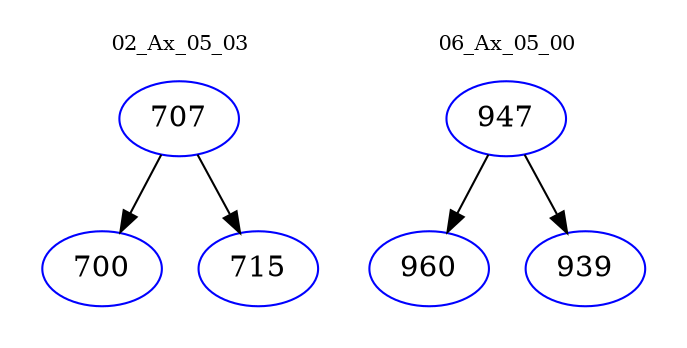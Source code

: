 digraph{
subgraph cluster_0 {
color = white
label = "02_Ax_05_03";
fontsize=10;
T0_707 [label="707", color="blue"]
T0_707 -> T0_700 [color="black"]
T0_700 [label="700", color="blue"]
T0_707 -> T0_715 [color="black"]
T0_715 [label="715", color="blue"]
}
subgraph cluster_1 {
color = white
label = "06_Ax_05_00";
fontsize=10;
T1_947 [label="947", color="blue"]
T1_947 -> T1_960 [color="black"]
T1_960 [label="960", color="blue"]
T1_947 -> T1_939 [color="black"]
T1_939 [label="939", color="blue"]
}
}
